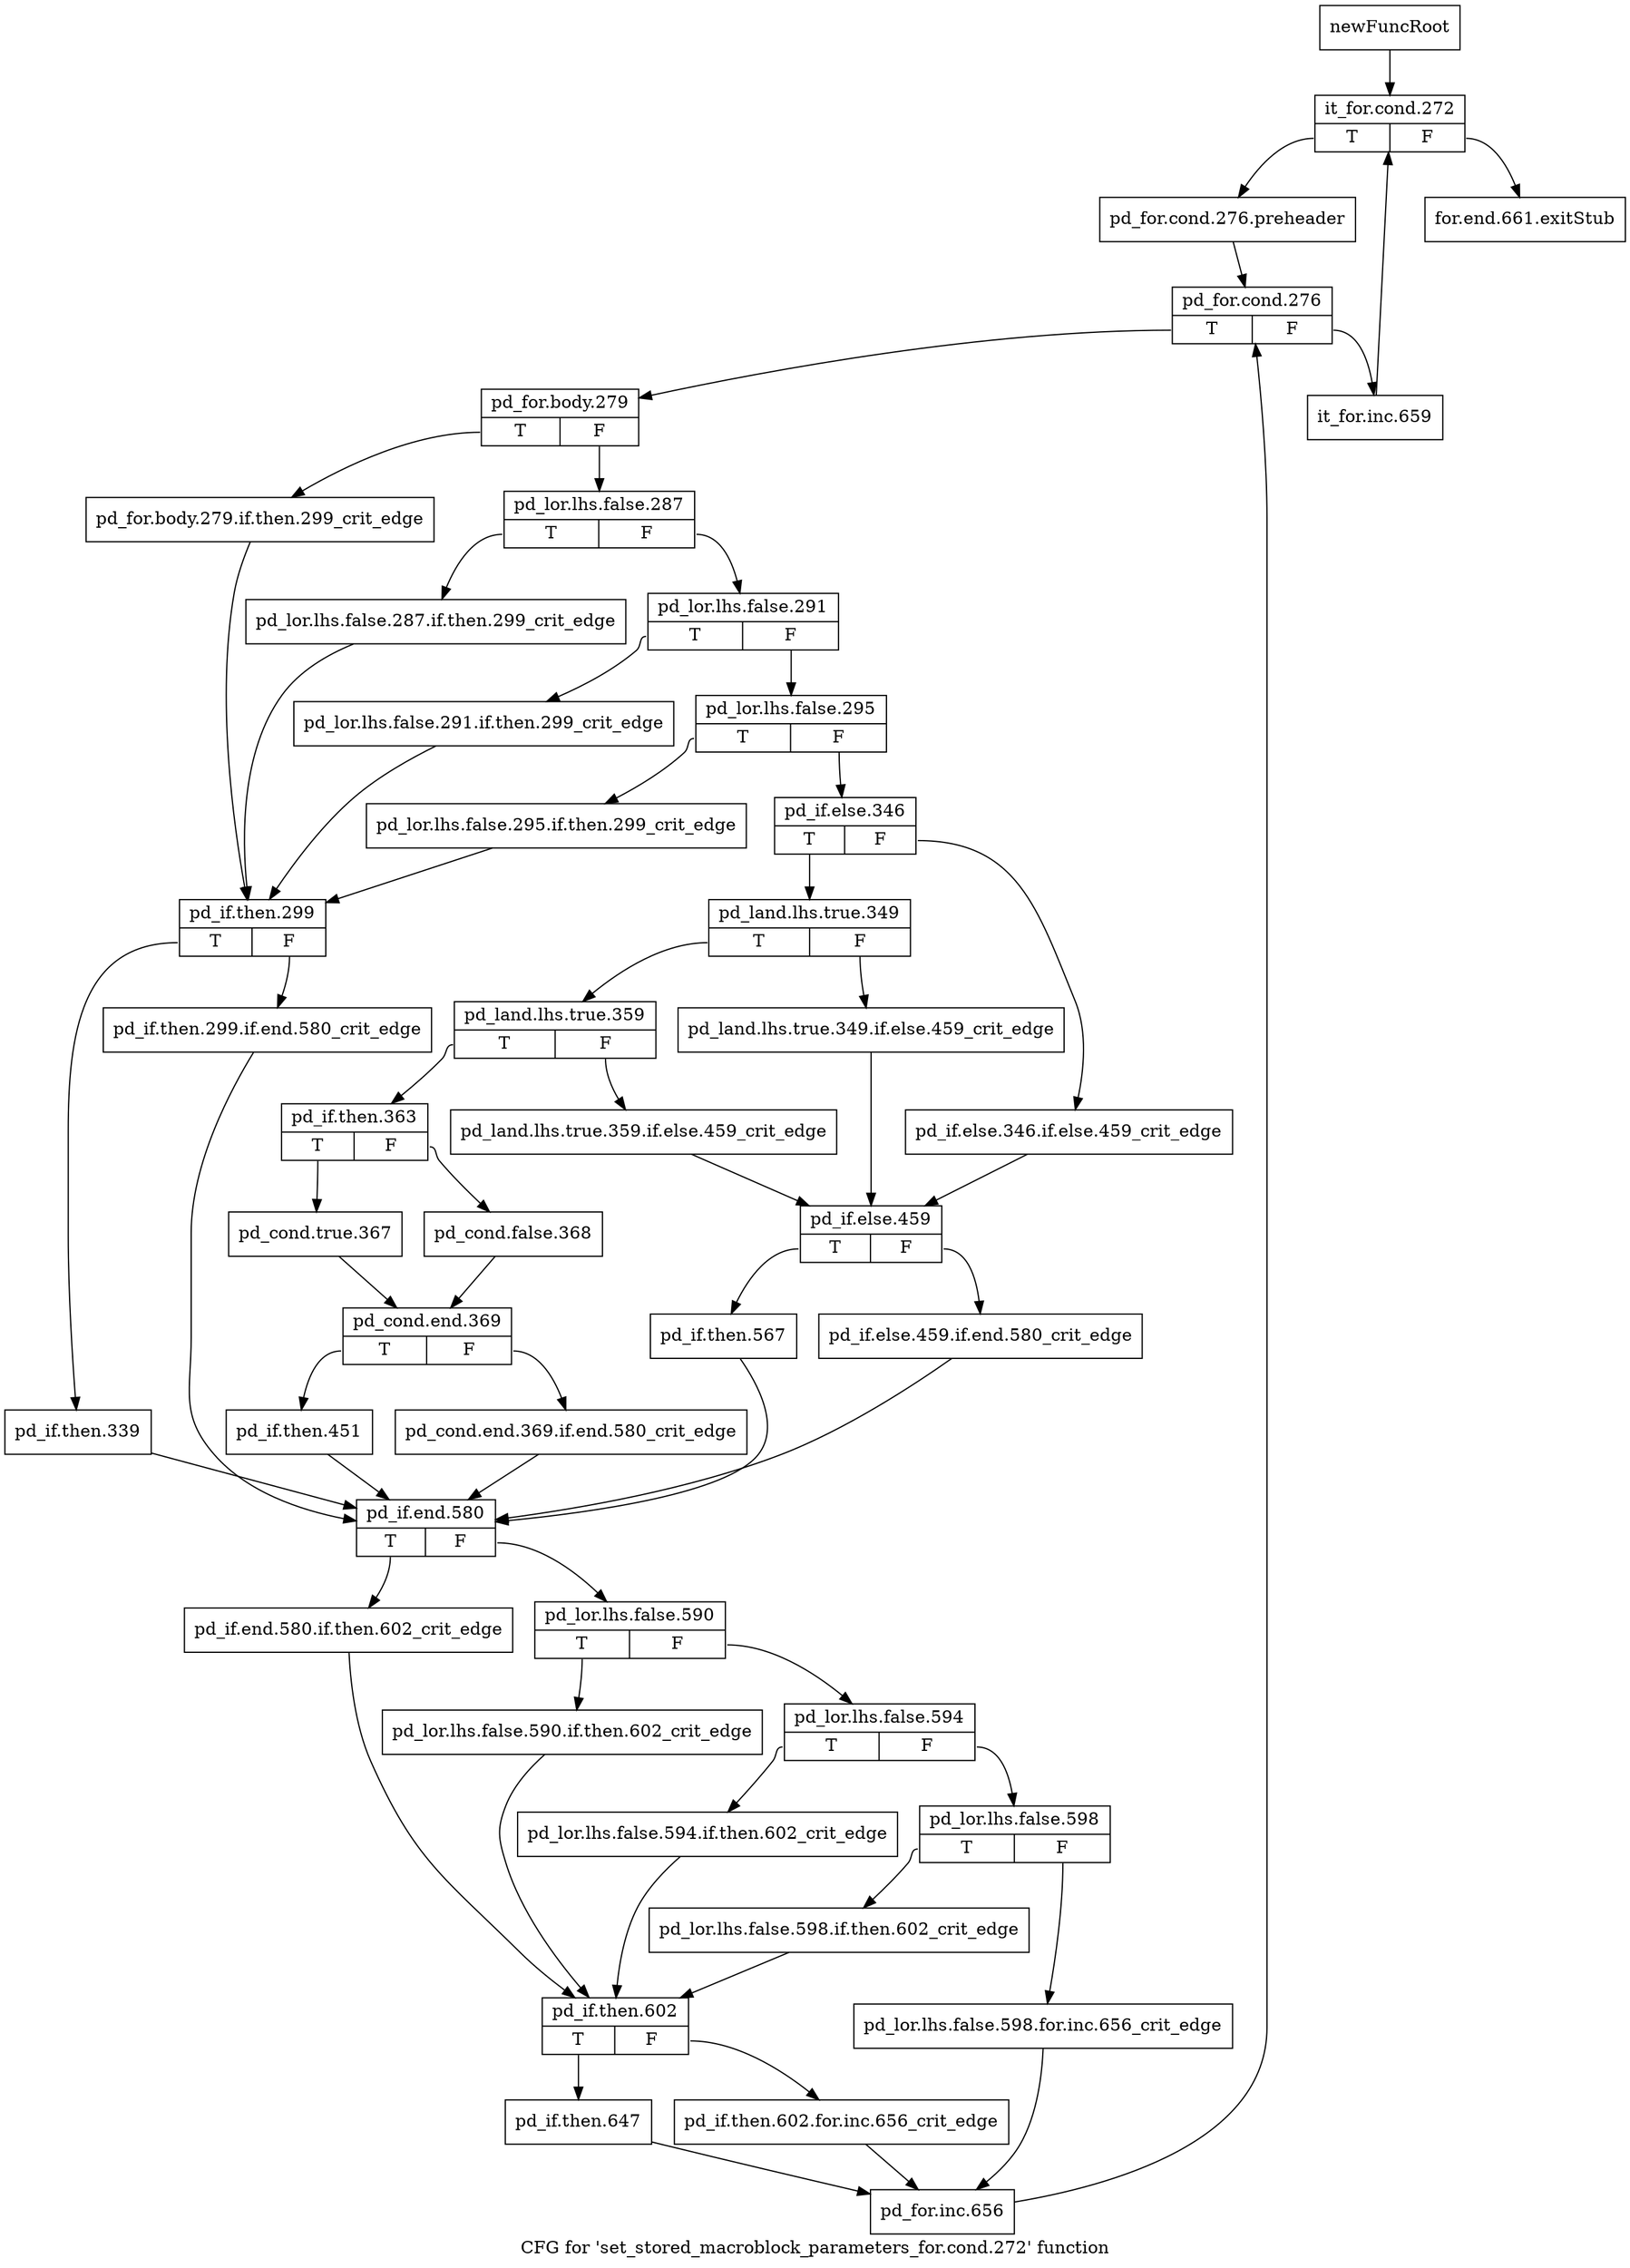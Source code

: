 digraph "CFG for 'set_stored_macroblock_parameters_for.cond.272' function" {
	label="CFG for 'set_stored_macroblock_parameters_for.cond.272' function";

	Node0x2c26450 [shape=record,label="{newFuncRoot}"];
	Node0x2c26450 -> Node0x2c3b2c0;
	Node0x2c3b270 [shape=record,label="{for.end.661.exitStub}"];
	Node0x2c3b2c0 [shape=record,label="{it_for.cond.272|{<s0>T|<s1>F}}"];
	Node0x2c3b2c0:s0 -> Node0x2c3b310;
	Node0x2c3b2c0:s1 -> Node0x2c3b270;
	Node0x2c3b310 [shape=record,label="{pd_for.cond.276.preheader}"];
	Node0x2c3b310 -> Node0x2c3b360;
	Node0x2c3b360 [shape=record,label="{pd_for.cond.276|{<s0>T|<s1>F}}"];
	Node0x2c3b360:s0 -> Node0x2c3b400;
	Node0x2c3b360:s1 -> Node0x2c3b3b0;
	Node0x2c3b3b0 [shape=record,label="{it_for.inc.659}"];
	Node0x2c3b3b0 -> Node0x2c3b2c0;
	Node0x2c3b400 [shape=record,label="{pd_for.body.279|{<s0>T|<s1>F}}"];
	Node0x2c3b400:s0 -> Node0x2c3bae0;
	Node0x2c3b400:s1 -> Node0x2c3b450;
	Node0x2c3b450 [shape=record,label="{pd_lor.lhs.false.287|{<s0>T|<s1>F}}"];
	Node0x2c3b450:s0 -> Node0x2c3ba90;
	Node0x2c3b450:s1 -> Node0x2c3b4a0;
	Node0x2c3b4a0 [shape=record,label="{pd_lor.lhs.false.291|{<s0>T|<s1>F}}"];
	Node0x2c3b4a0:s0 -> Node0x2c3ba40;
	Node0x2c3b4a0:s1 -> Node0x2c3b4f0;
	Node0x2c3b4f0 [shape=record,label="{pd_lor.lhs.false.295|{<s0>T|<s1>F}}"];
	Node0x2c3b4f0:s0 -> Node0x2c3b9f0;
	Node0x2c3b4f0:s1 -> Node0x2c3b540;
	Node0x2c3b540 [shape=record,label="{pd_if.else.346|{<s0>T|<s1>F}}"];
	Node0x2c3b540:s0 -> Node0x2c3b5e0;
	Node0x2c3b540:s1 -> Node0x2c3b590;
	Node0x2c3b590 [shape=record,label="{pd_if.else.346.if.else.459_crit_edge}"];
	Node0x2c3b590 -> Node0x2c3b720;
	Node0x2c3b5e0 [shape=record,label="{pd_land.lhs.true.349|{<s0>T|<s1>F}}"];
	Node0x2c3b5e0:s0 -> Node0x2c3b680;
	Node0x2c3b5e0:s1 -> Node0x2c3b630;
	Node0x2c3b630 [shape=record,label="{pd_land.lhs.true.349.if.else.459_crit_edge}"];
	Node0x2c3b630 -> Node0x2c3b720;
	Node0x2c3b680 [shape=record,label="{pd_land.lhs.true.359|{<s0>T|<s1>F}}"];
	Node0x2c3b680:s0 -> Node0x2c3b810;
	Node0x2c3b680:s1 -> Node0x2c3b6d0;
	Node0x2c3b6d0 [shape=record,label="{pd_land.lhs.true.359.if.else.459_crit_edge}"];
	Node0x2c3b6d0 -> Node0x2c3b720;
	Node0x2c3b720 [shape=record,label="{pd_if.else.459|{<s0>T|<s1>F}}"];
	Node0x2c3b720:s0 -> Node0x2c3b7c0;
	Node0x2c3b720:s1 -> Node0x2c3b770;
	Node0x2c3b770 [shape=record,label="{pd_if.else.459.if.end.580_crit_edge}"];
	Node0x2c3b770 -> Node0x2c3bc20;
	Node0x2c3b7c0 [shape=record,label="{pd_if.then.567}"];
	Node0x2c3b7c0 -> Node0x2c3bc20;
	Node0x2c3b810 [shape=record,label="{pd_if.then.363|{<s0>T|<s1>F}}"];
	Node0x2c3b810:s0 -> Node0x2c3b8b0;
	Node0x2c3b810:s1 -> Node0x2c3b860;
	Node0x2c3b860 [shape=record,label="{pd_cond.false.368}"];
	Node0x2c3b860 -> Node0x2c3b900;
	Node0x2c3b8b0 [shape=record,label="{pd_cond.true.367}"];
	Node0x2c3b8b0 -> Node0x2c3b900;
	Node0x2c3b900 [shape=record,label="{pd_cond.end.369|{<s0>T|<s1>F}}"];
	Node0x2c3b900:s0 -> Node0x2c3b9a0;
	Node0x2c3b900:s1 -> Node0x2c3b950;
	Node0x2c3b950 [shape=record,label="{pd_cond.end.369.if.end.580_crit_edge}"];
	Node0x2c3b950 -> Node0x2c3bc20;
	Node0x2c3b9a0 [shape=record,label="{pd_if.then.451}"];
	Node0x2c3b9a0 -> Node0x2c3bc20;
	Node0x2c3b9f0 [shape=record,label="{pd_lor.lhs.false.295.if.then.299_crit_edge}"];
	Node0x2c3b9f0 -> Node0x2c3bb30;
	Node0x2c3ba40 [shape=record,label="{pd_lor.lhs.false.291.if.then.299_crit_edge}"];
	Node0x2c3ba40 -> Node0x2c3bb30;
	Node0x2c3ba90 [shape=record,label="{pd_lor.lhs.false.287.if.then.299_crit_edge}"];
	Node0x2c3ba90 -> Node0x2c3bb30;
	Node0x2c3bae0 [shape=record,label="{pd_for.body.279.if.then.299_crit_edge}"];
	Node0x2c3bae0 -> Node0x2c3bb30;
	Node0x2c3bb30 [shape=record,label="{pd_if.then.299|{<s0>T|<s1>F}}"];
	Node0x2c3bb30:s0 -> Node0x2c3bbd0;
	Node0x2c3bb30:s1 -> Node0x2c3bb80;
	Node0x2c3bb80 [shape=record,label="{pd_if.then.299.if.end.580_crit_edge}"];
	Node0x2c3bb80 -> Node0x2c3bc20;
	Node0x2c3bbd0 [shape=record,label="{pd_if.then.339}"];
	Node0x2c3bbd0 -> Node0x2c3bc20;
	Node0x2c3bc20 [shape=record,label="{pd_if.end.580|{<s0>T|<s1>F}}"];
	Node0x2c3bc20:s0 -> Node0x2c3bea0;
	Node0x2c3bc20:s1 -> Node0x2c3bc70;
	Node0x2c3bc70 [shape=record,label="{pd_lor.lhs.false.590|{<s0>T|<s1>F}}"];
	Node0x2c3bc70:s0 -> Node0x2c3be50;
	Node0x2c3bc70:s1 -> Node0x2c3bcc0;
	Node0x2c3bcc0 [shape=record,label="{pd_lor.lhs.false.594|{<s0>T|<s1>F}}"];
	Node0x2c3bcc0:s0 -> Node0x2c3be00;
	Node0x2c3bcc0:s1 -> Node0x2c3bd10;
	Node0x2c3bd10 [shape=record,label="{pd_lor.lhs.false.598|{<s0>T|<s1>F}}"];
	Node0x2c3bd10:s0 -> Node0x2c3bdb0;
	Node0x2c3bd10:s1 -> Node0x2c3bd60;
	Node0x2c3bd60 [shape=record,label="{pd_lor.lhs.false.598.for.inc.656_crit_edge}"];
	Node0x2c3bd60 -> Node0x2c3bfe0;
	Node0x2c3bdb0 [shape=record,label="{pd_lor.lhs.false.598.if.then.602_crit_edge}"];
	Node0x2c3bdb0 -> Node0x2c3bef0;
	Node0x2c3be00 [shape=record,label="{pd_lor.lhs.false.594.if.then.602_crit_edge}"];
	Node0x2c3be00 -> Node0x2c3bef0;
	Node0x2c3be50 [shape=record,label="{pd_lor.lhs.false.590.if.then.602_crit_edge}"];
	Node0x2c3be50 -> Node0x2c3bef0;
	Node0x2c3bea0 [shape=record,label="{pd_if.end.580.if.then.602_crit_edge}"];
	Node0x2c3bea0 -> Node0x2c3bef0;
	Node0x2c3bef0 [shape=record,label="{pd_if.then.602|{<s0>T|<s1>F}}"];
	Node0x2c3bef0:s0 -> Node0x2c3bf90;
	Node0x2c3bef0:s1 -> Node0x2c3bf40;
	Node0x2c3bf40 [shape=record,label="{pd_if.then.602.for.inc.656_crit_edge}"];
	Node0x2c3bf40 -> Node0x2c3bfe0;
	Node0x2c3bf90 [shape=record,label="{pd_if.then.647}"];
	Node0x2c3bf90 -> Node0x2c3bfe0;
	Node0x2c3bfe0 [shape=record,label="{pd_for.inc.656}"];
	Node0x2c3bfe0 -> Node0x2c3b360;
}

